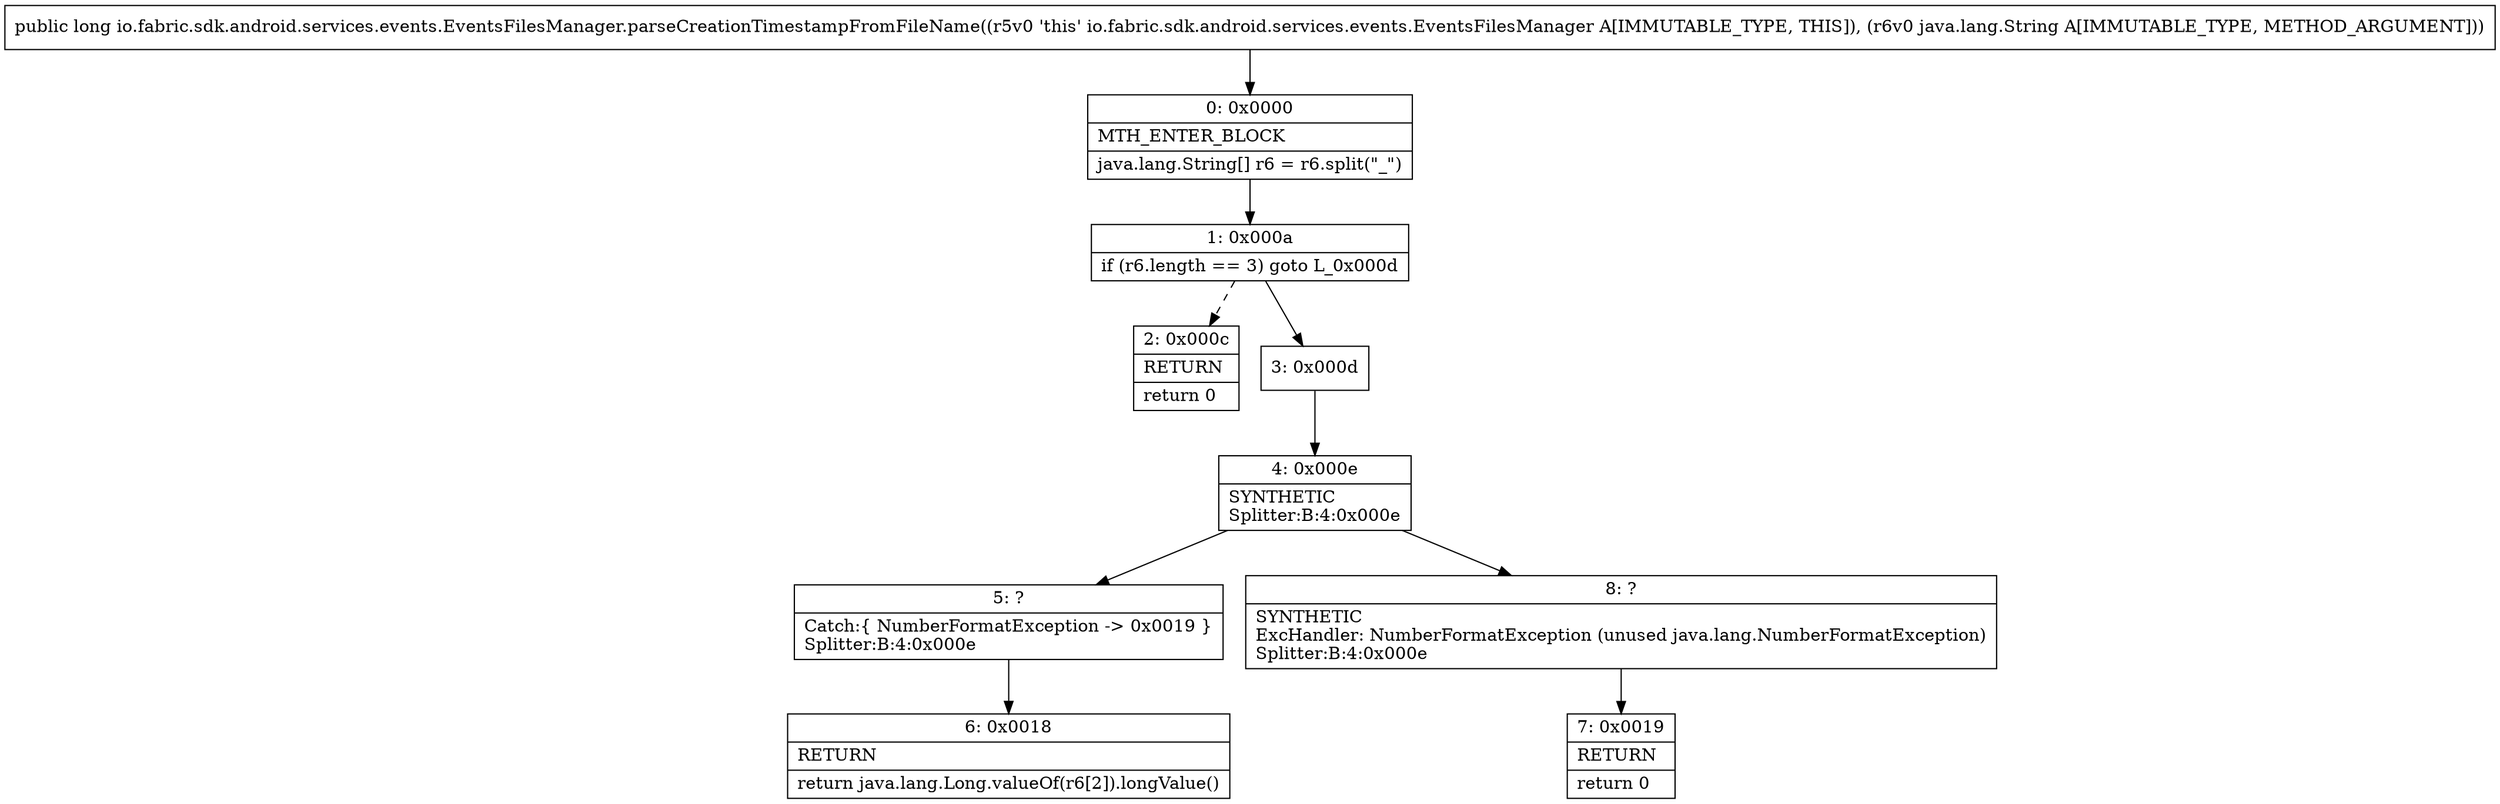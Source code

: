 digraph "CFG forio.fabric.sdk.android.services.events.EventsFilesManager.parseCreationTimestampFromFileName(Ljava\/lang\/String;)J" {
Node_0 [shape=record,label="{0\:\ 0x0000|MTH_ENTER_BLOCK\l|java.lang.String[] r6 = r6.split(\"_\")\l}"];
Node_1 [shape=record,label="{1\:\ 0x000a|if (r6.length == 3) goto L_0x000d\l}"];
Node_2 [shape=record,label="{2\:\ 0x000c|RETURN\l|return 0\l}"];
Node_3 [shape=record,label="{3\:\ 0x000d}"];
Node_4 [shape=record,label="{4\:\ 0x000e|SYNTHETIC\lSplitter:B:4:0x000e\l}"];
Node_5 [shape=record,label="{5\:\ ?|Catch:\{ NumberFormatException \-\> 0x0019 \}\lSplitter:B:4:0x000e\l}"];
Node_6 [shape=record,label="{6\:\ 0x0018|RETURN\l|return java.lang.Long.valueOf(r6[2]).longValue()\l}"];
Node_7 [shape=record,label="{7\:\ 0x0019|RETURN\l|return 0\l}"];
Node_8 [shape=record,label="{8\:\ ?|SYNTHETIC\lExcHandler: NumberFormatException (unused java.lang.NumberFormatException)\lSplitter:B:4:0x000e\l}"];
MethodNode[shape=record,label="{public long io.fabric.sdk.android.services.events.EventsFilesManager.parseCreationTimestampFromFileName((r5v0 'this' io.fabric.sdk.android.services.events.EventsFilesManager A[IMMUTABLE_TYPE, THIS]), (r6v0 java.lang.String A[IMMUTABLE_TYPE, METHOD_ARGUMENT])) }"];
MethodNode -> Node_0;
Node_0 -> Node_1;
Node_1 -> Node_2[style=dashed];
Node_1 -> Node_3;
Node_3 -> Node_4;
Node_4 -> Node_5;
Node_4 -> Node_8;
Node_5 -> Node_6;
Node_8 -> Node_7;
}

